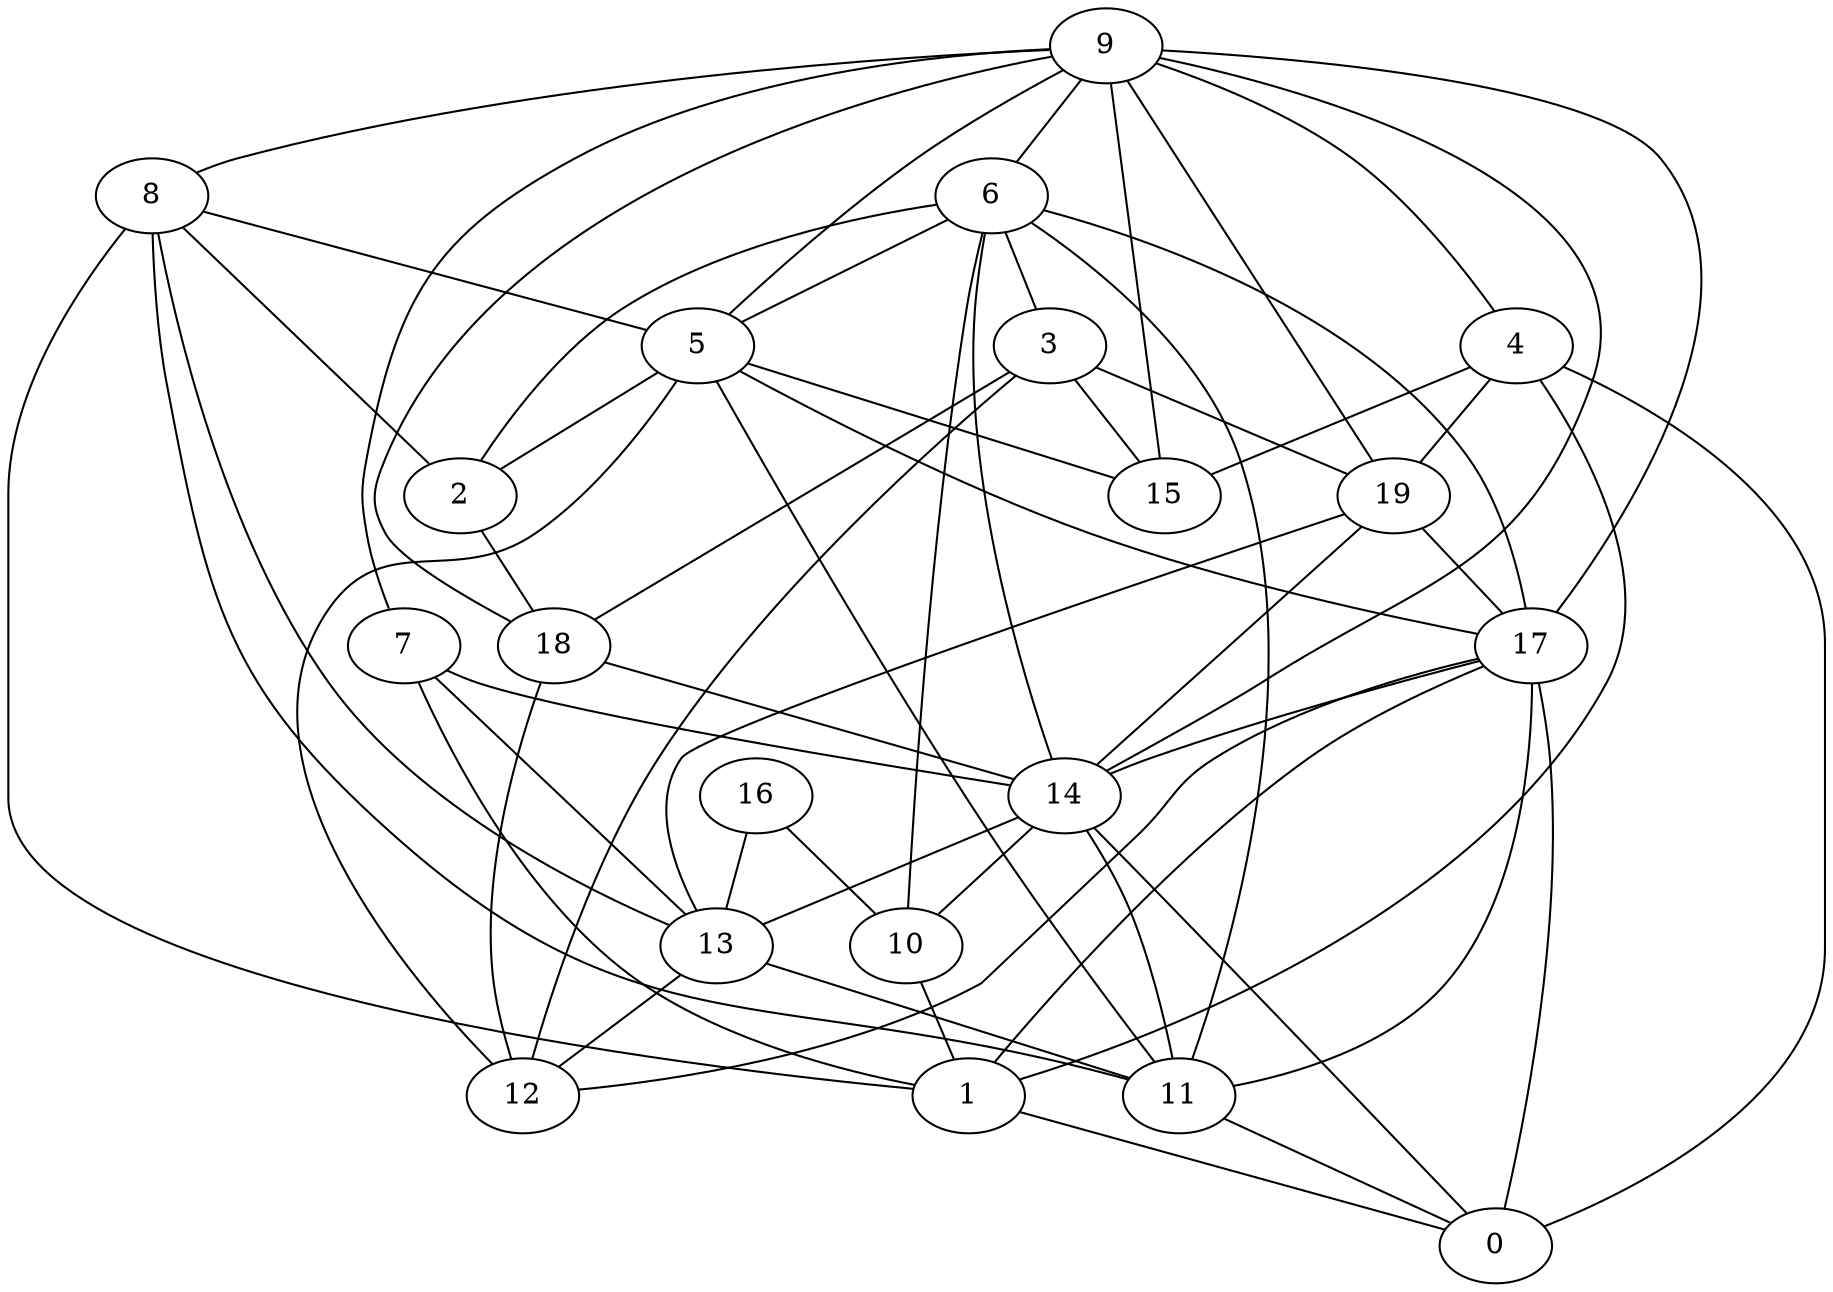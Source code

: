 digraph GG_graph {

subgraph G_graph {
edge [color = black]
"2" -> "18" [dir = none]
"5" -> "11" [dir = none]
"5" -> "17" [dir = none]
"8" -> "13" [dir = none]
"4" -> "0" [dir = none]
"4" -> "15" [dir = none]
"10" -> "1" [dir = none]
"7" -> "1" [dir = none]
"7" -> "14" [dir = none]
"7" -> "13" [dir = none]
"17" -> "12" [dir = none]
"17" -> "11" [dir = none]
"17" -> "14" [dir = none]
"6" -> "10" [dir = none]
"6" -> "2" [dir = none]
"6" -> "3" [dir = none]
"6" -> "5" [dir = none]
"6" -> "14" [dir = none]
"19" -> "17" [dir = none]
"19" -> "13" [dir = none]
"13" -> "11" [dir = none]
"13" -> "12" [dir = none]
"9" -> "8" [dir = none]
"9" -> "14" [dir = none]
"9" -> "5" [dir = none]
"9" -> "18" [dir = none]
"9" -> "15" [dir = none]
"9" -> "6" [dir = none]
"3" -> "15" [dir = none]
"3" -> "18" [dir = none]
"16" -> "13" [dir = none]
"16" -> "10" [dir = none]
"14" -> "13" [dir = none]
"14" -> "10" [dir = none]
"14" -> "0" [dir = none]
"14" -> "11" [dir = none]
"18" -> "14" [dir = none]
"11" -> "0" [dir = none]
"8" -> "5" [dir = none]
"6" -> "17" [dir = none]
"5" -> "2" [dir = none]
"4" -> "19" [dir = none]
"19" -> "14" [dir = none]
"18" -> "12" [dir = none]
"5" -> "15" [dir = none]
"9" -> "4" [dir = none]
"3" -> "12" [dir = none]
"8" -> "11" [dir = none]
"5" -> "12" [dir = none]
"9" -> "7" [dir = none]
"8" -> "1" [dir = none]
"17" -> "0" [dir = none]
"9" -> "19" [dir = none]
"6" -> "11" [dir = none]
"4" -> "1" [dir = none]
"9" -> "17" [dir = none]
"17" -> "1" [dir = none]
"3" -> "19" [dir = none]
"8" -> "2" [dir = none]
"1" -> "0" [dir = none]
}

}

